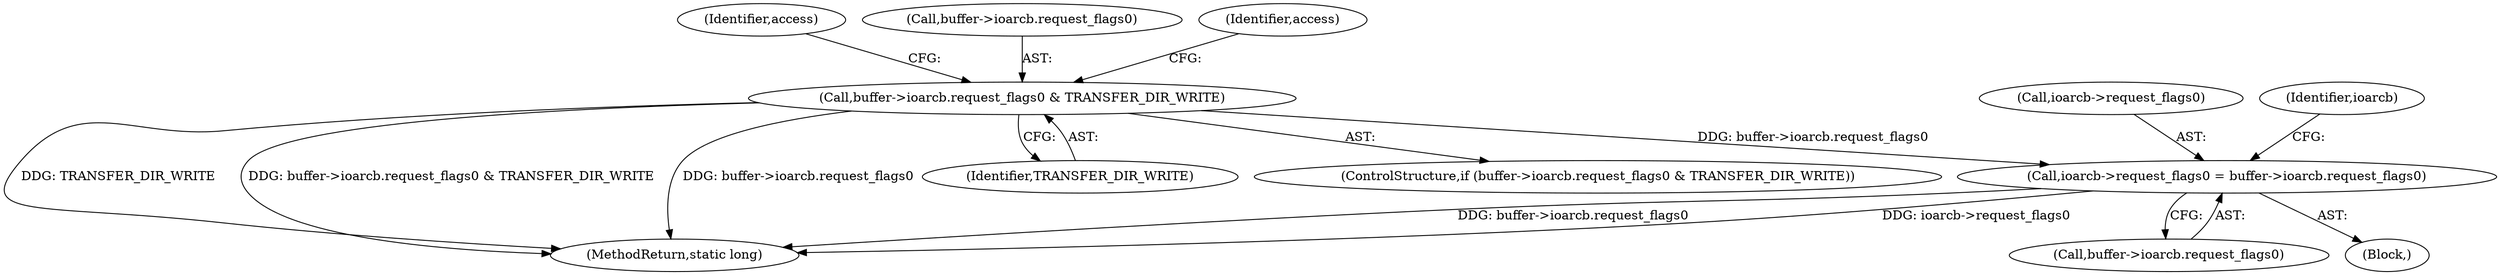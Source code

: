 digraph "0_linux_b5b515445f4f5a905c5dd27e6e682868ccd6c09d@pointer" {
"1000362" [label="(Call,ioarcb->request_flags0 = buffer->ioarcb.request_flags0)"];
"1000229" [label="(Call,buffer->ioarcb.request_flags0 & TRANSFER_DIR_WRITE)"];
"1000238" [label="(Identifier,access)"];
"1000363" [label="(Call,ioarcb->request_flags0)"];
"1000228" [label="(ControlStructure,if (buffer->ioarcb.request_flags0 & TRANSFER_DIR_WRITE))"];
"1000229" [label="(Call,buffer->ioarcb.request_flags0 & TRANSFER_DIR_WRITE)"];
"1000362" [label="(Call,ioarcb->request_flags0 = buffer->ioarcb.request_flags0)"];
"1000755" [label="(MethodReturn,static long)"];
"1000230" [label="(Call,buffer->ioarcb.request_flags0)"];
"1000366" [label="(Call,buffer->ioarcb.request_flags0)"];
"1000235" [label="(Identifier,TRANSFER_DIR_WRITE)"];
"1000118" [label="(Block,)"];
"1000373" [label="(Identifier,ioarcb)"];
"1000246" [label="(Identifier,access)"];
"1000362" -> "1000118"  [label="AST: "];
"1000362" -> "1000366"  [label="CFG: "];
"1000363" -> "1000362"  [label="AST: "];
"1000366" -> "1000362"  [label="AST: "];
"1000373" -> "1000362"  [label="CFG: "];
"1000362" -> "1000755"  [label="DDG: buffer->ioarcb.request_flags0"];
"1000362" -> "1000755"  [label="DDG: ioarcb->request_flags0"];
"1000229" -> "1000362"  [label="DDG: buffer->ioarcb.request_flags0"];
"1000229" -> "1000228"  [label="AST: "];
"1000229" -> "1000235"  [label="CFG: "];
"1000230" -> "1000229"  [label="AST: "];
"1000235" -> "1000229"  [label="AST: "];
"1000238" -> "1000229"  [label="CFG: "];
"1000246" -> "1000229"  [label="CFG: "];
"1000229" -> "1000755"  [label="DDG: TRANSFER_DIR_WRITE"];
"1000229" -> "1000755"  [label="DDG: buffer->ioarcb.request_flags0 & TRANSFER_DIR_WRITE"];
"1000229" -> "1000755"  [label="DDG: buffer->ioarcb.request_flags0"];
}
